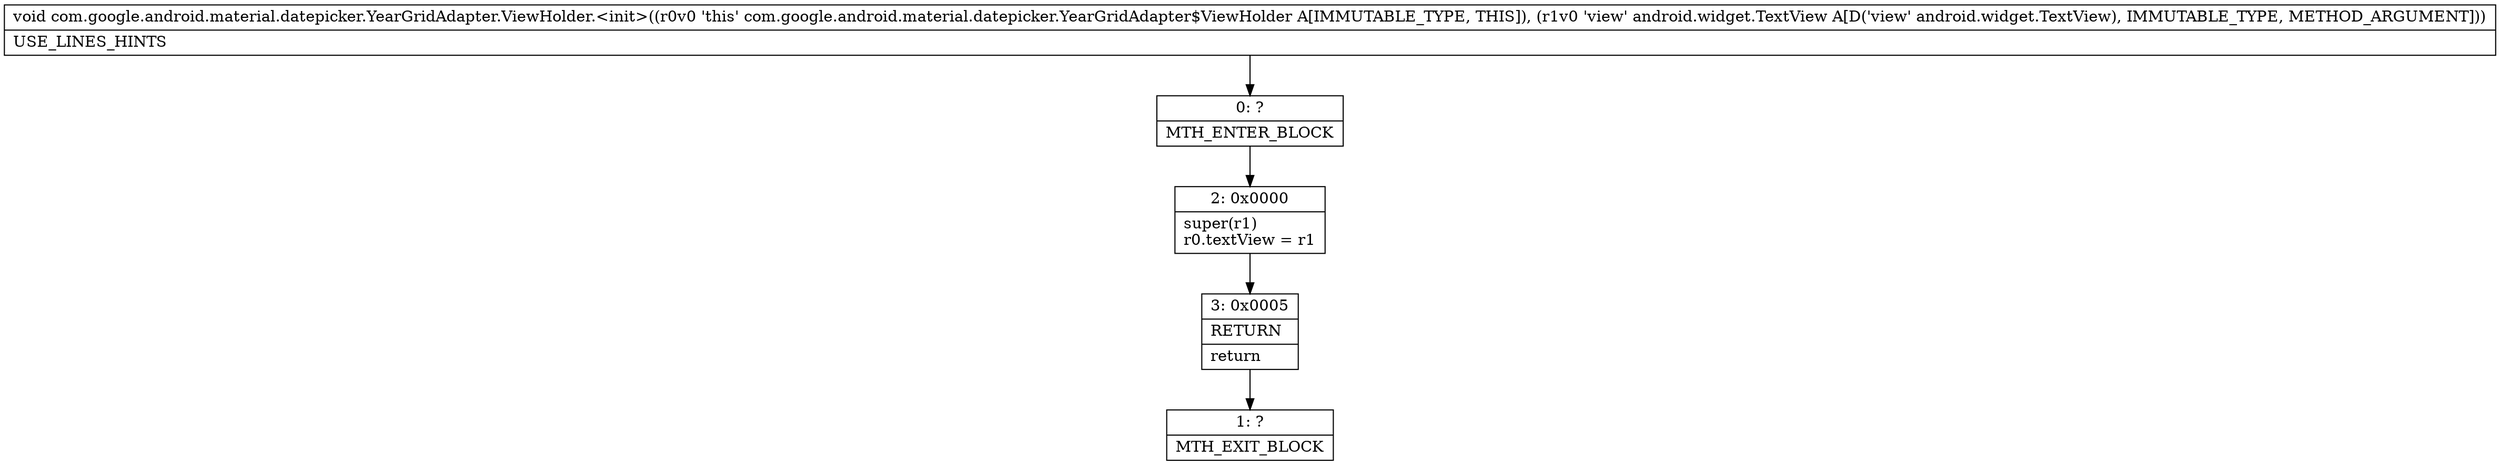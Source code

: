 digraph "CFG forcom.google.android.material.datepicker.YearGridAdapter.ViewHolder.\<init\>(Landroid\/widget\/TextView;)V" {
Node_0 [shape=record,label="{0\:\ ?|MTH_ENTER_BLOCK\l}"];
Node_2 [shape=record,label="{2\:\ 0x0000|super(r1)\lr0.textView = r1\l}"];
Node_3 [shape=record,label="{3\:\ 0x0005|RETURN\l|return\l}"];
Node_1 [shape=record,label="{1\:\ ?|MTH_EXIT_BLOCK\l}"];
MethodNode[shape=record,label="{void com.google.android.material.datepicker.YearGridAdapter.ViewHolder.\<init\>((r0v0 'this' com.google.android.material.datepicker.YearGridAdapter$ViewHolder A[IMMUTABLE_TYPE, THIS]), (r1v0 'view' android.widget.TextView A[D('view' android.widget.TextView), IMMUTABLE_TYPE, METHOD_ARGUMENT]))  | USE_LINES_HINTS\l}"];
MethodNode -> Node_0;Node_0 -> Node_2;
Node_2 -> Node_3;
Node_3 -> Node_1;
}


